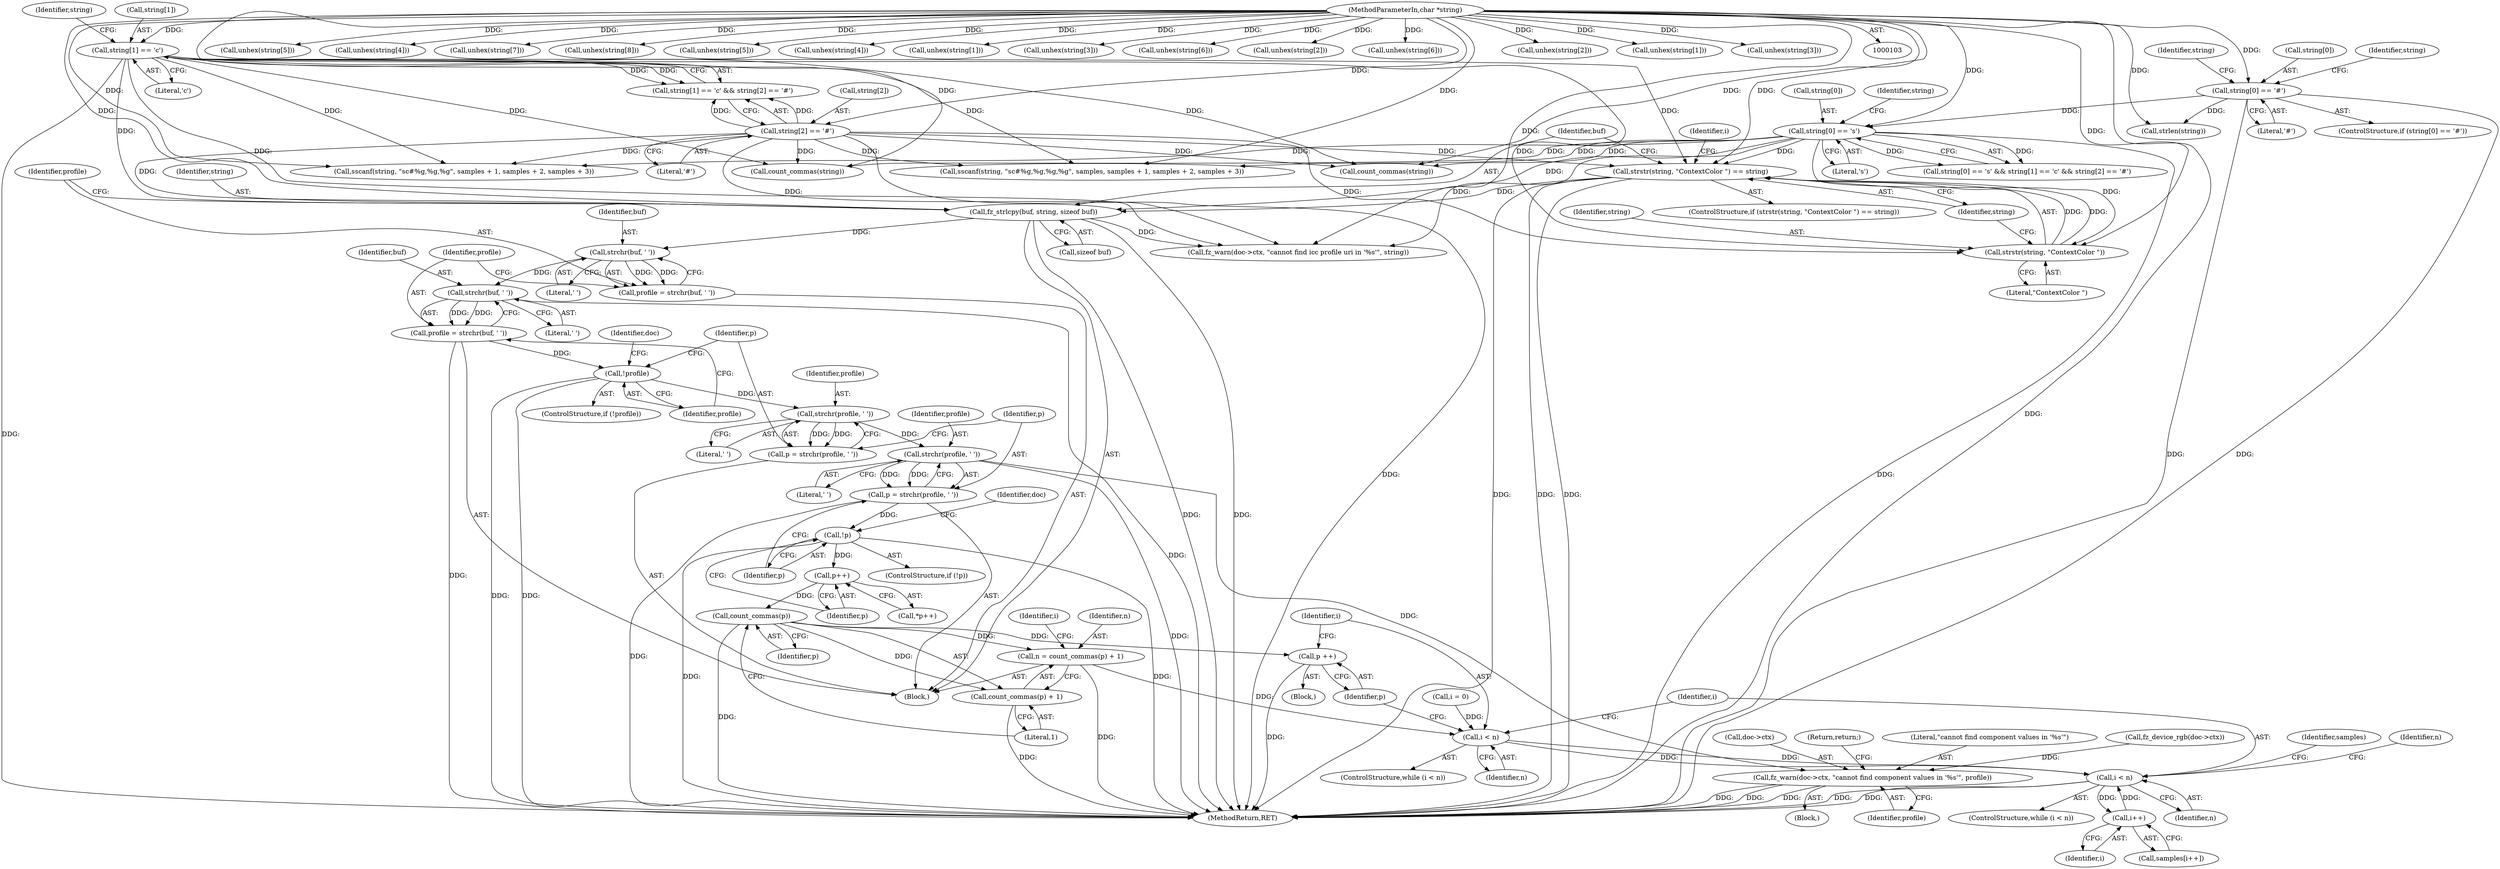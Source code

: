 digraph "0_ghostscript_60dabde18d7fe12b19da8b509bdfee9cc886aafc_0@API" {
"1000352" [label="(Call,strchr(buf, ' '))"];
"1000345" [label="(Call,fz_strlcpy(buf, string, sizeof buf))"];
"1000285" [label="(Call,string[0] == 's')"];
"1000138" [label="(Call,string[0] == '#')"];
"1000106" [label="(MethodParameterIn,char *string)"];
"1000291" [label="(Call,string[1] == 'c')"];
"1000339" [label="(Call,strstr(string, \"ContextColor \") == string)"];
"1000340" [label="(Call,strstr(string, \"ContextColor \"))"];
"1000296" [label="(Call,string[2] == '#')"];
"1000350" [label="(Call,profile = strchr(buf, ' '))"];
"1000357" [label="(Call,strchr(buf, ' '))"];
"1000355" [label="(Call,profile = strchr(buf, ' '))"];
"1000361" [label="(Call,!profile)"];
"1000373" [label="(Call,strchr(profile, ' '))"];
"1000371" [label="(Call,p = strchr(profile, ' '))"];
"1000378" [label="(Call,strchr(profile, ' '))"];
"1000376" [label="(Call,p = strchr(profile, ' '))"];
"1000382" [label="(Call,!p)"];
"1000394" [label="(Call,p++)"];
"1000400" [label="(Call,count_commas(p))"];
"1000397" [label="(Call,n = count_commas(p) + 1)"];
"1000407" [label="(Call,i < n)"];
"1000414" [label="(Call,i < n)"];
"1000421" [label="(Call,i++)"];
"1000399" [label="(Call,count_commas(p) + 1)"];
"1000411" [label="(Call,p ++)"];
"1000385" [label="(Call,fz_warn(doc->ctx, \"cannot find component values in '%s'\", profile))"];
"1000530" [label="(MethodReturn,RET)"];
"1000253" [label="(Call,unhex(string[5]))"];
"1000389" [label="(Literal,\"cannot find component values in '%s'\")"];
"1000243" [label="(Call,unhex(string[4]))"];
"1000293" [label="(Identifier,string)"];
"1000339" [label="(Call,strstr(string, \"ContextColor \") == string)"];
"1000298" [label="(Identifier,string)"];
"1000422" [label="(Identifier,i)"];
"1000402" [label="(Literal,1)"];
"1000358" [label="(Identifier,buf)"];
"1000201" [label="(Call,unhex(string[7]))"];
"1000324" [label="(Call,sscanf(string, \"sc#%g,%g,%g,%g\", samples, samples + 1, samples + 2, samples + 3))"];
"1000296" [label="(Call,string[2] == '#')"];
"1000371" [label="(Call,p = strchr(profile, ' '))"];
"1000289" [label="(Literal,'s')"];
"1000404" [label="(Identifier,i)"];
"1000390" [label="(Identifier,profile)"];
"1000346" [label="(Identifier,buf)"];
"1000378" [label="(Call,strchr(profile, ' '))"];
"1000284" [label="(Call,string[0] == 's' && string[1] == 'c' && string[2] == '#')"];
"1000138" [label="(Call,string[0] == '#')"];
"1000285" [label="(Call,string[0] == 's')"];
"1000343" [label="(Identifier,string)"];
"1000342" [label="(Literal,\"ContextColor \")"];
"1000361" [label="(Call,!profile)"];
"1000397" [label="(Call,n = count_commas(p) + 1)"];
"1000338" [label="(ControlStructure,if (strstr(string, \"ContextColor \") == string))"];
"1000290" [label="(Call,string[1] == 'c' && string[2] == '#')"];
"1000357" [label="(Call,strchr(buf, ' '))"];
"1000142" [label="(Literal,'#')"];
"1000291" [label="(Call,string[1] == 'c')"];
"1000118" [label="(Call,fz_device_rgb(doc->ctx))"];
"1000297" [label="(Call,string[2])"];
"1000381" [label="(ControlStructure,if (!p))"];
"1000374" [label="(Identifier,profile)"];
"1000387" [label="(Identifier,doc)"];
"1000345" [label="(Call,fz_strlcpy(buf, string, sizeof buf))"];
"1000366" [label="(Identifier,doc)"];
"1000394" [label="(Call,p++)"];
"1000398" [label="(Identifier,n)"];
"1000401" [label="(Identifier,p)"];
"1000206" [label="(Call,unhex(string[8]))"];
"1000186" [label="(Call,unhex(string[5]))"];
"1000176" [label="(Call,unhex(string[4]))"];
"1000352" [label="(Call,strchr(buf, ' '))"];
"1000287" [label="(Identifier,string)"];
"1000382" [label="(Call,!p)"];
"1000354" [label="(Literal,' ')"];
"1000376" [label="(Call,p = strchr(profile, ' '))"];
"1000416" [label="(Identifier,n)"];
"1000351" [label="(Identifier,profile)"];
"1000353" [label="(Identifier,buf)"];
"1000385" [label="(Call,fz_warn(doc->ctx, \"cannot find component values in '%s'\", profile))"];
"1000350" [label="(Call,profile = strchr(buf, ' '))"];
"1000295" [label="(Literal,'c')"];
"1000286" [label="(Call,string[0])"];
"1000300" [label="(Literal,'#')"];
"1000307" [label="(Call,sscanf(string, \"sc#%g,%g,%g\", samples + 1, samples + 2, samples + 3))"];
"1000412" [label="(Identifier,p)"];
"1000419" [label="(Call,samples[i++])"];
"1000379" [label="(Identifier,profile)"];
"1000156" [label="(Call,unhex(string[1]))"];
"1000420" [label="(Identifier,samples)"];
"1000171" [label="(Call,unhex(string[3]))"];
"1000380" [label="(Literal,' ')"];
"1000414" [label="(Call,i < n)"];
"1000292" [label="(Call,string[1])"];
"1000147" [label="(Identifier,string)"];
"1000384" [label="(Block,)"];
"1000355" [label="(Call,profile = strchr(buf, ' '))"];
"1000340" [label="(Call,strstr(string, \"ContextColor \"))"];
"1000373" [label="(Call,strchr(profile, ' '))"];
"1000191" [label="(Call,unhex(string[6]))"];
"1000344" [label="(Block,)"];
"1000372" [label="(Identifier,p)"];
"1000425" [label="(Identifier,n)"];
"1000393" [label="(Call,*p++)"];
"1000348" [label="(Call,sizeof buf)"];
"1000377" [label="(Identifier,p)"];
"1000360" [label="(ControlStructure,if (!profile))"];
"1000137" [label="(ControlStructure,if (string[0] == '#'))"];
"1000409" [label="(Identifier,n)"];
"1000347" [label="(Identifier,string)"];
"1000362" [label="(Identifier,profile)"];
"1000403" [label="(Call,i = 0)"];
"1000341" [label="(Identifier,string)"];
"1000406" [label="(ControlStructure,while (i < n))"];
"1000386" [label="(Call,doc->ctx)"];
"1000321" [label="(Call,count_commas(string))"];
"1000139" [label="(Call,string[0])"];
"1000359" [label="(Literal,' ')"];
"1000161" [label="(Call,unhex(string[2]))"];
"1000495" [label="(Identifier,i)"];
"1000408" [label="(Identifier,i)"];
"1000106" [label="(MethodParameterIn,char *string)"];
"1000400" [label="(Call,count_commas(p))"];
"1000356" [label="(Identifier,profile)"];
"1000258" [label="(Call,unhex(string[6]))"];
"1000364" [label="(Call,fz_warn(doc->ctx, \"cannot find icc profile uri in '%s'\", string))"];
"1000395" [label="(Identifier,p)"];
"1000399" [label="(Call,count_commas(p) + 1)"];
"1000413" [label="(ControlStructure,while (i < n))"];
"1000411" [label="(Call,p ++)"];
"1000410" [label="(Block,)"];
"1000407" [label="(Call,i < n)"];
"1000391" [label="(Return,return;)"];
"1000383" [label="(Identifier,p)"];
"1000304" [label="(Call,count_commas(string))"];
"1000228" [label="(Call,unhex(string[2]))"];
"1000415" [label="(Identifier,i)"];
"1000421" [label="(Call,i++)"];
"1000223" [label="(Call,unhex(string[1]))"];
"1000375" [label="(Literal,' ')"];
"1000238" [label="(Call,unhex(string[3]))"];
"1000146" [label="(Call,strlen(string))"];
"1000352" -> "1000350"  [label="AST: "];
"1000352" -> "1000354"  [label="CFG: "];
"1000353" -> "1000352"  [label="AST: "];
"1000354" -> "1000352"  [label="AST: "];
"1000350" -> "1000352"  [label="CFG: "];
"1000352" -> "1000350"  [label="DDG: "];
"1000352" -> "1000350"  [label="DDG: "];
"1000345" -> "1000352"  [label="DDG: "];
"1000352" -> "1000357"  [label="DDG: "];
"1000345" -> "1000344"  [label="AST: "];
"1000345" -> "1000348"  [label="CFG: "];
"1000346" -> "1000345"  [label="AST: "];
"1000347" -> "1000345"  [label="AST: "];
"1000348" -> "1000345"  [label="AST: "];
"1000351" -> "1000345"  [label="CFG: "];
"1000345" -> "1000530"  [label="DDG: "];
"1000345" -> "1000530"  [label="DDG: "];
"1000285" -> "1000345"  [label="DDG: "];
"1000291" -> "1000345"  [label="DDG: "];
"1000339" -> "1000345"  [label="DDG: "];
"1000296" -> "1000345"  [label="DDG: "];
"1000106" -> "1000345"  [label="DDG: "];
"1000345" -> "1000364"  [label="DDG: "];
"1000285" -> "1000284"  [label="AST: "];
"1000285" -> "1000289"  [label="CFG: "];
"1000286" -> "1000285"  [label="AST: "];
"1000289" -> "1000285"  [label="AST: "];
"1000293" -> "1000285"  [label="CFG: "];
"1000284" -> "1000285"  [label="CFG: "];
"1000285" -> "1000530"  [label="DDG: "];
"1000285" -> "1000284"  [label="DDG: "];
"1000285" -> "1000284"  [label="DDG: "];
"1000138" -> "1000285"  [label="DDG: "];
"1000106" -> "1000285"  [label="DDG: "];
"1000285" -> "1000304"  [label="DDG: "];
"1000285" -> "1000307"  [label="DDG: "];
"1000285" -> "1000321"  [label="DDG: "];
"1000285" -> "1000324"  [label="DDG: "];
"1000285" -> "1000340"  [label="DDG: "];
"1000285" -> "1000339"  [label="DDG: "];
"1000285" -> "1000364"  [label="DDG: "];
"1000138" -> "1000137"  [label="AST: "];
"1000138" -> "1000142"  [label="CFG: "];
"1000139" -> "1000138"  [label="AST: "];
"1000142" -> "1000138"  [label="AST: "];
"1000147" -> "1000138"  [label="CFG: "];
"1000287" -> "1000138"  [label="CFG: "];
"1000138" -> "1000530"  [label="DDG: "];
"1000138" -> "1000530"  [label="DDG: "];
"1000106" -> "1000138"  [label="DDG: "];
"1000138" -> "1000146"  [label="DDG: "];
"1000106" -> "1000103"  [label="AST: "];
"1000106" -> "1000530"  [label="DDG: "];
"1000106" -> "1000146"  [label="DDG: "];
"1000106" -> "1000156"  [label="DDG: "];
"1000106" -> "1000161"  [label="DDG: "];
"1000106" -> "1000171"  [label="DDG: "];
"1000106" -> "1000176"  [label="DDG: "];
"1000106" -> "1000186"  [label="DDG: "];
"1000106" -> "1000191"  [label="DDG: "];
"1000106" -> "1000201"  [label="DDG: "];
"1000106" -> "1000206"  [label="DDG: "];
"1000106" -> "1000223"  [label="DDG: "];
"1000106" -> "1000228"  [label="DDG: "];
"1000106" -> "1000238"  [label="DDG: "];
"1000106" -> "1000243"  [label="DDG: "];
"1000106" -> "1000253"  [label="DDG: "];
"1000106" -> "1000258"  [label="DDG: "];
"1000106" -> "1000291"  [label="DDG: "];
"1000106" -> "1000296"  [label="DDG: "];
"1000106" -> "1000304"  [label="DDG: "];
"1000106" -> "1000307"  [label="DDG: "];
"1000106" -> "1000321"  [label="DDG: "];
"1000106" -> "1000324"  [label="DDG: "];
"1000106" -> "1000340"  [label="DDG: "];
"1000106" -> "1000339"  [label="DDG: "];
"1000106" -> "1000364"  [label="DDG: "];
"1000291" -> "1000290"  [label="AST: "];
"1000291" -> "1000295"  [label="CFG: "];
"1000292" -> "1000291"  [label="AST: "];
"1000295" -> "1000291"  [label="AST: "];
"1000298" -> "1000291"  [label="CFG: "];
"1000290" -> "1000291"  [label="CFG: "];
"1000291" -> "1000530"  [label="DDG: "];
"1000291" -> "1000290"  [label="DDG: "];
"1000291" -> "1000290"  [label="DDG: "];
"1000291" -> "1000304"  [label="DDG: "];
"1000291" -> "1000307"  [label="DDG: "];
"1000291" -> "1000321"  [label="DDG: "];
"1000291" -> "1000324"  [label="DDG: "];
"1000291" -> "1000340"  [label="DDG: "];
"1000291" -> "1000339"  [label="DDG: "];
"1000291" -> "1000364"  [label="DDG: "];
"1000339" -> "1000338"  [label="AST: "];
"1000339" -> "1000343"  [label="CFG: "];
"1000340" -> "1000339"  [label="AST: "];
"1000343" -> "1000339"  [label="AST: "];
"1000346" -> "1000339"  [label="CFG: "];
"1000495" -> "1000339"  [label="CFG: "];
"1000339" -> "1000530"  [label="DDG: "];
"1000339" -> "1000530"  [label="DDG: "];
"1000339" -> "1000530"  [label="DDG: "];
"1000340" -> "1000339"  [label="DDG: "];
"1000340" -> "1000339"  [label="DDG: "];
"1000296" -> "1000339"  [label="DDG: "];
"1000340" -> "1000342"  [label="CFG: "];
"1000341" -> "1000340"  [label="AST: "];
"1000342" -> "1000340"  [label="AST: "];
"1000343" -> "1000340"  [label="CFG: "];
"1000296" -> "1000340"  [label="DDG: "];
"1000296" -> "1000290"  [label="AST: "];
"1000296" -> "1000300"  [label="CFG: "];
"1000297" -> "1000296"  [label="AST: "];
"1000300" -> "1000296"  [label="AST: "];
"1000290" -> "1000296"  [label="CFG: "];
"1000296" -> "1000530"  [label="DDG: "];
"1000296" -> "1000290"  [label="DDG: "];
"1000296" -> "1000290"  [label="DDG: "];
"1000296" -> "1000304"  [label="DDG: "];
"1000296" -> "1000307"  [label="DDG: "];
"1000296" -> "1000321"  [label="DDG: "];
"1000296" -> "1000324"  [label="DDG: "];
"1000296" -> "1000364"  [label="DDG: "];
"1000350" -> "1000344"  [label="AST: "];
"1000351" -> "1000350"  [label="AST: "];
"1000356" -> "1000350"  [label="CFG: "];
"1000357" -> "1000355"  [label="AST: "];
"1000357" -> "1000359"  [label="CFG: "];
"1000358" -> "1000357"  [label="AST: "];
"1000359" -> "1000357"  [label="AST: "];
"1000355" -> "1000357"  [label="CFG: "];
"1000357" -> "1000530"  [label="DDG: "];
"1000357" -> "1000355"  [label="DDG: "];
"1000357" -> "1000355"  [label="DDG: "];
"1000355" -> "1000344"  [label="AST: "];
"1000356" -> "1000355"  [label="AST: "];
"1000362" -> "1000355"  [label="CFG: "];
"1000355" -> "1000530"  [label="DDG: "];
"1000355" -> "1000361"  [label="DDG: "];
"1000361" -> "1000360"  [label="AST: "];
"1000361" -> "1000362"  [label="CFG: "];
"1000362" -> "1000361"  [label="AST: "];
"1000366" -> "1000361"  [label="CFG: "];
"1000372" -> "1000361"  [label="CFG: "];
"1000361" -> "1000530"  [label="DDG: "];
"1000361" -> "1000530"  [label="DDG: "];
"1000361" -> "1000373"  [label="DDG: "];
"1000373" -> "1000371"  [label="AST: "];
"1000373" -> "1000375"  [label="CFG: "];
"1000374" -> "1000373"  [label="AST: "];
"1000375" -> "1000373"  [label="AST: "];
"1000371" -> "1000373"  [label="CFG: "];
"1000373" -> "1000371"  [label="DDG: "];
"1000373" -> "1000371"  [label="DDG: "];
"1000373" -> "1000378"  [label="DDG: "];
"1000371" -> "1000344"  [label="AST: "];
"1000372" -> "1000371"  [label="AST: "];
"1000377" -> "1000371"  [label="CFG: "];
"1000378" -> "1000376"  [label="AST: "];
"1000378" -> "1000380"  [label="CFG: "];
"1000379" -> "1000378"  [label="AST: "];
"1000380" -> "1000378"  [label="AST: "];
"1000376" -> "1000378"  [label="CFG: "];
"1000378" -> "1000530"  [label="DDG: "];
"1000378" -> "1000376"  [label="DDG: "];
"1000378" -> "1000376"  [label="DDG: "];
"1000378" -> "1000385"  [label="DDG: "];
"1000376" -> "1000344"  [label="AST: "];
"1000377" -> "1000376"  [label="AST: "];
"1000383" -> "1000376"  [label="CFG: "];
"1000376" -> "1000530"  [label="DDG: "];
"1000376" -> "1000382"  [label="DDG: "];
"1000382" -> "1000381"  [label="AST: "];
"1000382" -> "1000383"  [label="CFG: "];
"1000383" -> "1000382"  [label="AST: "];
"1000387" -> "1000382"  [label="CFG: "];
"1000395" -> "1000382"  [label="CFG: "];
"1000382" -> "1000530"  [label="DDG: "];
"1000382" -> "1000530"  [label="DDG: "];
"1000382" -> "1000394"  [label="DDG: "];
"1000394" -> "1000393"  [label="AST: "];
"1000394" -> "1000395"  [label="CFG: "];
"1000395" -> "1000394"  [label="AST: "];
"1000393" -> "1000394"  [label="CFG: "];
"1000394" -> "1000400"  [label="DDG: "];
"1000400" -> "1000399"  [label="AST: "];
"1000400" -> "1000401"  [label="CFG: "];
"1000401" -> "1000400"  [label="AST: "];
"1000402" -> "1000400"  [label="CFG: "];
"1000400" -> "1000530"  [label="DDG: "];
"1000400" -> "1000397"  [label="DDG: "];
"1000400" -> "1000399"  [label="DDG: "];
"1000400" -> "1000411"  [label="DDG: "];
"1000397" -> "1000344"  [label="AST: "];
"1000397" -> "1000399"  [label="CFG: "];
"1000398" -> "1000397"  [label="AST: "];
"1000399" -> "1000397"  [label="AST: "];
"1000404" -> "1000397"  [label="CFG: "];
"1000397" -> "1000530"  [label="DDG: "];
"1000397" -> "1000407"  [label="DDG: "];
"1000407" -> "1000406"  [label="AST: "];
"1000407" -> "1000409"  [label="CFG: "];
"1000408" -> "1000407"  [label="AST: "];
"1000409" -> "1000407"  [label="AST: "];
"1000412" -> "1000407"  [label="CFG: "];
"1000415" -> "1000407"  [label="CFG: "];
"1000403" -> "1000407"  [label="DDG: "];
"1000407" -> "1000414"  [label="DDG: "];
"1000407" -> "1000414"  [label="DDG: "];
"1000414" -> "1000413"  [label="AST: "];
"1000414" -> "1000416"  [label="CFG: "];
"1000415" -> "1000414"  [label="AST: "];
"1000416" -> "1000414"  [label="AST: "];
"1000420" -> "1000414"  [label="CFG: "];
"1000425" -> "1000414"  [label="CFG: "];
"1000414" -> "1000530"  [label="DDG: "];
"1000414" -> "1000530"  [label="DDG: "];
"1000421" -> "1000414"  [label="DDG: "];
"1000414" -> "1000421"  [label="DDG: "];
"1000421" -> "1000419"  [label="AST: "];
"1000421" -> "1000422"  [label="CFG: "];
"1000422" -> "1000421"  [label="AST: "];
"1000419" -> "1000421"  [label="CFG: "];
"1000399" -> "1000402"  [label="CFG: "];
"1000402" -> "1000399"  [label="AST: "];
"1000399" -> "1000530"  [label="DDG: "];
"1000411" -> "1000410"  [label="AST: "];
"1000411" -> "1000412"  [label="CFG: "];
"1000412" -> "1000411"  [label="AST: "];
"1000408" -> "1000411"  [label="CFG: "];
"1000411" -> "1000530"  [label="DDG: "];
"1000385" -> "1000384"  [label="AST: "];
"1000385" -> "1000390"  [label="CFG: "];
"1000386" -> "1000385"  [label="AST: "];
"1000389" -> "1000385"  [label="AST: "];
"1000390" -> "1000385"  [label="AST: "];
"1000391" -> "1000385"  [label="CFG: "];
"1000385" -> "1000530"  [label="DDG: "];
"1000385" -> "1000530"  [label="DDG: "];
"1000385" -> "1000530"  [label="DDG: "];
"1000118" -> "1000385"  [label="DDG: "];
}
